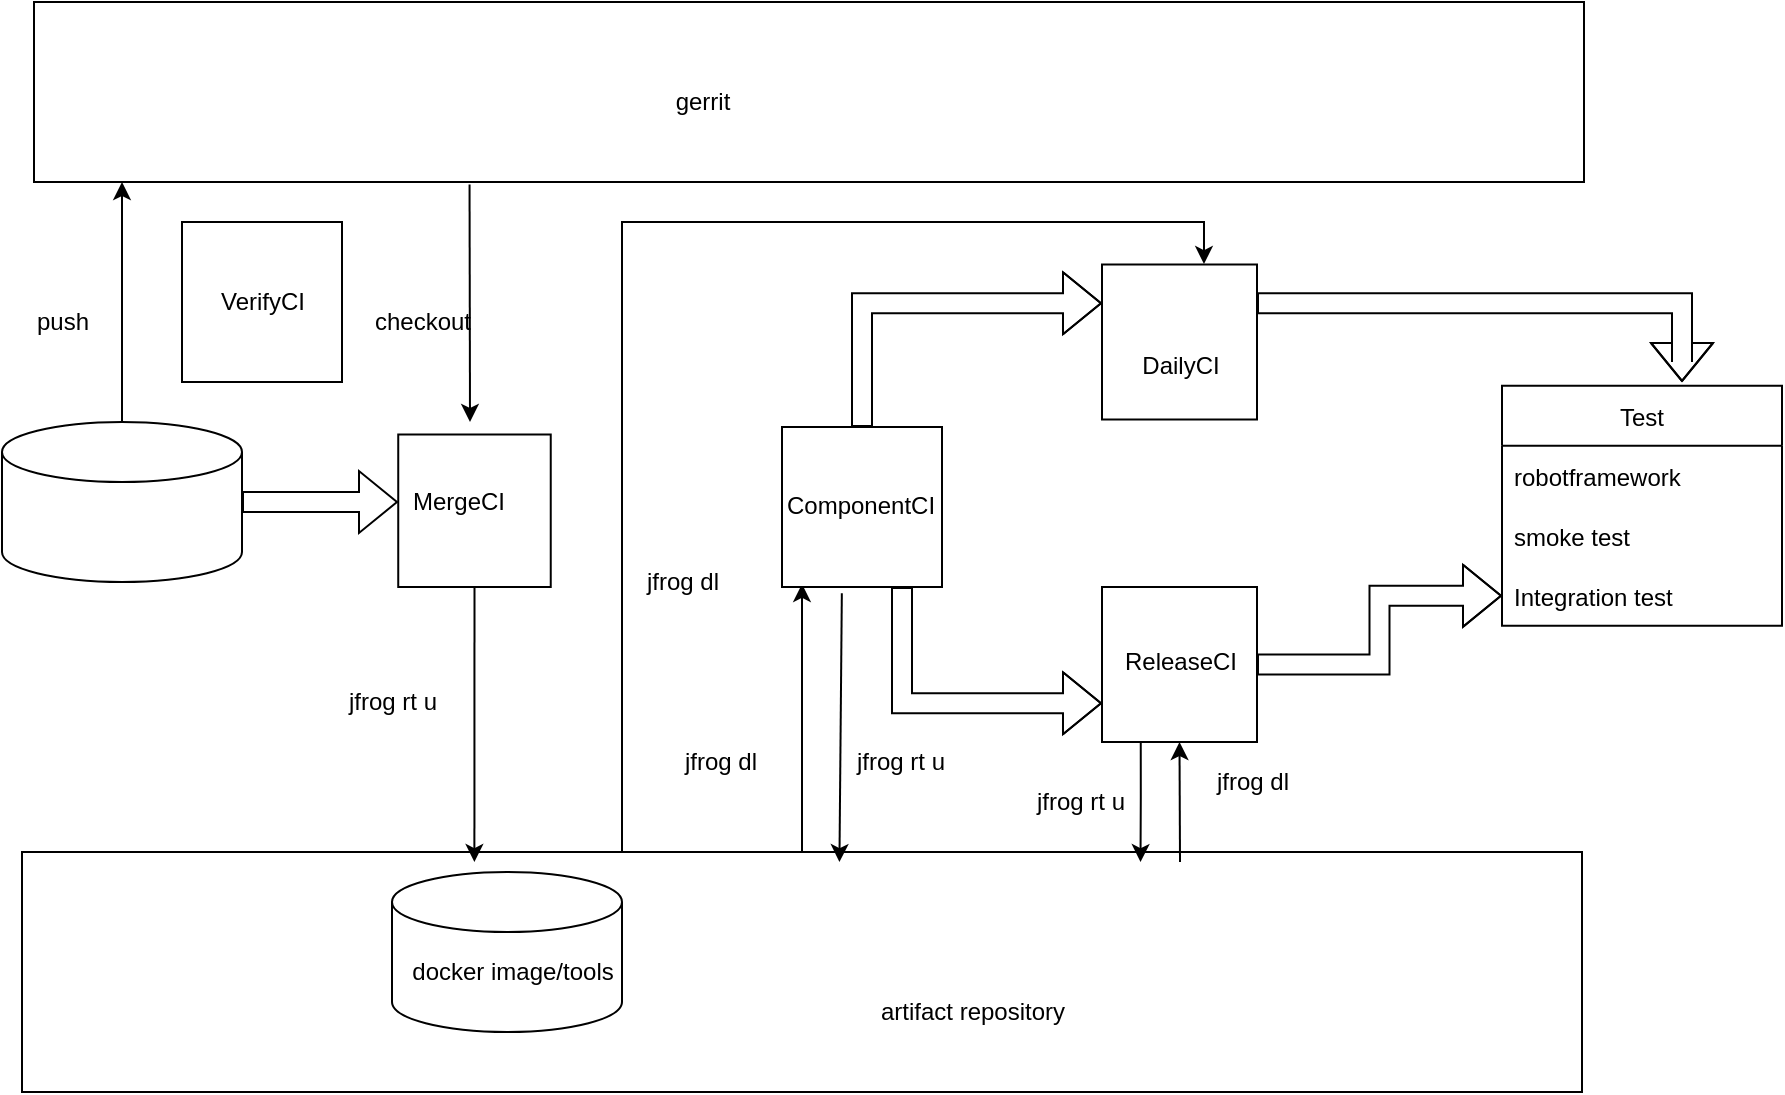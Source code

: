 <mxfile version="16.0.3" type="github">
  <diagram id="uMxS9zSxUYYA1IrVC04X" name="Page-1">
    <mxGraphModel dx="1182" dy="732" grid="1" gridSize="10" guides="1" tooltips="1" connect="1" arrows="1" fold="1" page="1" pageScale="1" pageWidth="827" pageHeight="1169" math="0" shadow="0">
      <root>
        <mxCell id="0" />
        <mxCell id="1" parent="0" />
        <mxCell id="4pE7KUQ0on6KTjlB-q4L-1" value="" style="rounded=0;whiteSpace=wrap;html=1;" parent="1" vertex="1">
          <mxGeometry x="26" y="110" width="775" height="90" as="geometry" />
        </mxCell>
        <mxCell id="4pE7KUQ0on6KTjlB-q4L-62" style="edgeStyle=orthogonalEdgeStyle;rounded=0;orthogonalLoop=1;jettySize=auto;html=1;exitX=0.5;exitY=0;exitDx=0;exitDy=0;entryX=0.125;entryY=0.981;entryDx=0;entryDy=0;entryPerimeter=0;fontFamily=Helvetica;" parent="1" source="4pE7KUQ0on6KTjlB-q4L-2" target="4pE7KUQ0on6KTjlB-q4L-8" edge="1">
          <mxGeometry relative="1" as="geometry" />
        </mxCell>
        <mxCell id="4pE7KUQ0on6KTjlB-q4L-2" value="" style="rounded=0;whiteSpace=wrap;html=1;" parent="1" vertex="1">
          <mxGeometry x="20" y="535" width="780" height="120" as="geometry" />
        </mxCell>
        <mxCell id="4pE7KUQ0on6KTjlB-q4L-3" value="" style="shape=cylinder3;whiteSpace=wrap;html=1;boundedLbl=1;backgroundOutline=1;size=15;" parent="1" vertex="1">
          <mxGeometry x="205" y="545" width="115" height="80" as="geometry" />
        </mxCell>
        <mxCell id="4pE7KUQ0on6KTjlB-q4L-60" style="edgeStyle=orthogonalEdgeStyle;shape=flexArrow;rounded=0;orthogonalLoop=1;jettySize=auto;html=1;exitX=1;exitY=0.5;exitDx=0;exitDy=0;exitPerimeter=0;entryX=-0.002;entryY=0.5;entryDx=0;entryDy=0;entryPerimeter=0;fontFamily=Helvetica;" parent="1" source="4pE7KUQ0on6KTjlB-q4L-4" target="4pE7KUQ0on6KTjlB-q4L-13" edge="1">
          <mxGeometry relative="1" as="geometry" />
        </mxCell>
        <mxCell id="4pE7KUQ0on6KTjlB-q4L-4" value="" style="shape=cylinder3;whiteSpace=wrap;html=1;boundedLbl=1;backgroundOutline=1;size=15;fontFamily=Helvetica;" parent="1" vertex="1">
          <mxGeometry x="10" y="320" width="120" height="80" as="geometry" />
        </mxCell>
        <mxCell id="4pE7KUQ0on6KTjlB-q4L-18" style="edgeStyle=orthogonalEdgeStyle;rounded=0;orthogonalLoop=1;jettySize=auto;html=1;fontFamily=Helvetica;" parent="1" edge="1">
          <mxGeometry relative="1" as="geometry">
            <mxPoint x="70" y="200" as="targetPoint" />
            <mxPoint x="70" y="320" as="sourcePoint" />
          </mxGeometry>
        </mxCell>
        <mxCell id="4pE7KUQ0on6KTjlB-q4L-6" value="docker image/tools" style="text;html=1;resizable=0;autosize=1;align=center;verticalAlign=middle;points=[];fillColor=none;strokeColor=none;rounded=0;fontFamily=Helvetica;" parent="1" vertex="1">
          <mxGeometry x="205" y="585" width="120" height="20" as="geometry" />
        </mxCell>
        <mxCell id="4pE7KUQ0on6KTjlB-q4L-7" value="artifact repository" style="text;html=1;resizable=0;autosize=1;align=center;verticalAlign=middle;points=[];fillColor=none;strokeColor=none;rounded=0;fontFamily=Helvetica;" parent="1" vertex="1">
          <mxGeometry x="440" y="605" width="110" height="20" as="geometry" />
        </mxCell>
        <mxCell id="4pE7KUQ0on6KTjlB-q4L-38" style="edgeStyle=orthogonalEdgeStyle;shape=flexArrow;rounded=0;orthogonalLoop=1;jettySize=auto;html=1;exitX=0.5;exitY=0;exitDx=0;exitDy=0;entryX=0;entryY=0.25;entryDx=0;entryDy=0;fontFamily=Helvetica;" parent="1" source="4pE7KUQ0on6KTjlB-q4L-8" target="4pE7KUQ0on6KTjlB-q4L-16" edge="1">
          <mxGeometry relative="1" as="geometry" />
        </mxCell>
        <mxCell id="4pE7KUQ0on6KTjlB-q4L-39" style="edgeStyle=orthogonalEdgeStyle;shape=flexArrow;rounded=0;orthogonalLoop=1;jettySize=auto;html=1;exitX=0.75;exitY=1;exitDx=0;exitDy=0;entryX=0;entryY=0.75;entryDx=0;entryDy=0;fontFamily=Helvetica;" parent="1" source="4pE7KUQ0on6KTjlB-q4L-8" target="4pE7KUQ0on6KTjlB-q4L-14" edge="1">
          <mxGeometry relative="1" as="geometry" />
        </mxCell>
        <mxCell id="4pE7KUQ0on6KTjlB-q4L-8" value="" style="whiteSpace=wrap;html=1;aspect=fixed;fontFamily=Helvetica;" parent="1" vertex="1">
          <mxGeometry x="400" y="322.5" width="80" height="80" as="geometry" />
        </mxCell>
        <mxCell id="4pE7KUQ0on6KTjlB-q4L-9" value="ComponentCI" style="text;html=1;resizable=0;autosize=1;align=center;verticalAlign=middle;points=[];fillColor=none;strokeColor=none;rounded=0;fontFamily=Helvetica;" parent="1" vertex="1">
          <mxGeometry x="393.75" y="351.88" width="90" height="20" as="geometry" />
        </mxCell>
        <mxCell id="4pE7KUQ0on6KTjlB-q4L-10" value="" style="whiteSpace=wrap;html=1;aspect=fixed;fontFamily=Helvetica;" parent="1" vertex="1">
          <mxGeometry x="100" y="220" width="80" height="80" as="geometry" />
        </mxCell>
        <mxCell id="4pE7KUQ0on6KTjlB-q4L-11" value="VerifyCI" style="text;html=1;resizable=0;autosize=1;align=center;verticalAlign=middle;points=[];fillColor=none;strokeColor=none;rounded=0;fontFamily=Helvetica;" parent="1" vertex="1">
          <mxGeometry x="110" y="250" width="60" height="20" as="geometry" />
        </mxCell>
        <mxCell id="4pE7KUQ0on6KTjlB-q4L-61" style="edgeStyle=orthogonalEdgeStyle;rounded=0;orthogonalLoop=1;jettySize=auto;html=1;exitX=0.5;exitY=1;exitDx=0;exitDy=0;entryX=0.29;entryY=0.042;entryDx=0;entryDy=0;entryPerimeter=0;fontFamily=Helvetica;" parent="1" source="4pE7KUQ0on6KTjlB-q4L-12" target="4pE7KUQ0on6KTjlB-q4L-2" edge="1">
          <mxGeometry relative="1" as="geometry" />
        </mxCell>
        <mxCell id="4pE7KUQ0on6KTjlB-q4L-12" value="" style="whiteSpace=wrap;html=1;aspect=fixed;fontFamily=Helvetica;" parent="1" vertex="1">
          <mxGeometry x="208.12" y="326.25" width="76.25" height="76.25" as="geometry" />
        </mxCell>
        <mxCell id="4pE7KUQ0on6KTjlB-q4L-13" value="MergeCI" style="text;html=1;resizable=0;autosize=1;align=center;verticalAlign=middle;points=[];fillColor=none;strokeColor=none;rounded=0;fontFamily=Helvetica;" parent="1" vertex="1">
          <mxGeometry x="208.12" y="350" width="60" height="20" as="geometry" />
        </mxCell>
        <mxCell id="4pE7KUQ0on6KTjlB-q4L-57" style="edgeStyle=orthogonalEdgeStyle;shape=flexArrow;rounded=0;orthogonalLoop=1;jettySize=auto;html=1;exitX=1;exitY=0.5;exitDx=0;exitDy=0;fontFamily=Helvetica;" parent="1" source="4pE7KUQ0on6KTjlB-q4L-14" target="4pE7KUQ0on6KTjlB-q4L-54" edge="1">
          <mxGeometry relative="1" as="geometry" />
        </mxCell>
        <mxCell id="4pE7KUQ0on6KTjlB-q4L-65" style="edgeStyle=orthogonalEdgeStyle;rounded=0;orthogonalLoop=1;jettySize=auto;html=1;exitX=0.25;exitY=1;exitDx=0;exitDy=0;entryX=0.717;entryY=0.042;entryDx=0;entryDy=0;entryPerimeter=0;fontFamily=Helvetica;" parent="1" source="4pE7KUQ0on6KTjlB-q4L-14" target="4pE7KUQ0on6KTjlB-q4L-2" edge="1">
          <mxGeometry relative="1" as="geometry" />
        </mxCell>
        <mxCell id="4pE7KUQ0on6KTjlB-q4L-14" value="" style="whiteSpace=wrap;html=1;aspect=fixed;fontFamily=Helvetica;" parent="1" vertex="1">
          <mxGeometry x="560" y="402.5" width="77.5" height="77.5" as="geometry" />
        </mxCell>
        <mxCell id="4pE7KUQ0on6KTjlB-q4L-15" value="ReleaseCI" style="text;html=1;resizable=0;autosize=1;align=center;verticalAlign=middle;points=[];fillColor=none;strokeColor=none;rounded=0;fontFamily=Helvetica;" parent="1" vertex="1">
          <mxGeometry x="563.75" y="430" width="70" height="20" as="geometry" />
        </mxCell>
        <mxCell id="4pE7KUQ0on6KTjlB-q4L-56" style="edgeStyle=orthogonalEdgeStyle;shape=flexArrow;rounded=0;orthogonalLoop=1;jettySize=auto;html=1;exitX=1;exitY=0.25;exitDx=0;exitDy=0;fontFamily=Helvetica;" parent="1" source="4pE7KUQ0on6KTjlB-q4L-16" edge="1">
          <mxGeometry relative="1" as="geometry">
            <mxPoint x="850" y="300" as="targetPoint" />
            <Array as="points">
              <mxPoint x="850" y="261" />
              <mxPoint x="850" y="290" />
            </Array>
          </mxGeometry>
        </mxCell>
        <mxCell id="4pE7KUQ0on6KTjlB-q4L-16" value="" style="whiteSpace=wrap;html=1;aspect=fixed;fontFamily=Helvetica;" parent="1" vertex="1">
          <mxGeometry x="560" y="241.25" width="77.5" height="77.5" as="geometry" />
        </mxCell>
        <mxCell id="4pE7KUQ0on6KTjlB-q4L-17" value="DailyCI" style="text;html=1;resizable=0;autosize=1;align=center;verticalAlign=middle;points=[];fillColor=none;strokeColor=none;rounded=0;fontFamily=Helvetica;" parent="1" vertex="1">
          <mxGeometry x="573.75" y="281.88" width="50" height="20" as="geometry" />
        </mxCell>
        <mxCell id="4pE7KUQ0on6KTjlB-q4L-19" value="gerrit" style="text;html=1;resizable=0;autosize=1;align=center;verticalAlign=middle;points=[];fillColor=none;strokeColor=none;rounded=0;fontFamily=Helvetica;" parent="1" vertex="1">
          <mxGeometry x="340" y="150" width="40" height="20" as="geometry" />
        </mxCell>
        <mxCell id="4pE7KUQ0on6KTjlB-q4L-20" value="push" style="text;html=1;resizable=0;autosize=1;align=center;verticalAlign=middle;points=[];fillColor=none;strokeColor=none;rounded=0;fontFamily=Helvetica;" parent="1" vertex="1">
          <mxGeometry x="20" y="260" width="40" height="20" as="geometry" />
        </mxCell>
        <mxCell id="4pE7KUQ0on6KTjlB-q4L-23" value="checkout" style="text;html=1;resizable=0;autosize=1;align=center;verticalAlign=middle;points=[];fillColor=none;strokeColor=none;rounded=0;fontFamily=Helvetica;" parent="1" vertex="1">
          <mxGeometry x="190" y="260" width="60" height="20" as="geometry" />
        </mxCell>
        <mxCell id="4pE7KUQ0on6KTjlB-q4L-24" value="jfrog rt u" style="text;html=1;resizable=0;autosize=1;align=center;verticalAlign=middle;points=[];fillColor=none;strokeColor=none;rounded=0;fontFamily=Helvetica;" parent="1" vertex="1">
          <mxGeometry x="175" y="450" width="60" height="20" as="geometry" />
        </mxCell>
        <mxCell id="4pE7KUQ0on6KTjlB-q4L-34" value="jfrog rt u" style="text;html=1;resizable=0;autosize=1;align=center;verticalAlign=middle;points=[];fillColor=none;strokeColor=none;rounded=0;fontFamily=Helvetica;" parent="1" vertex="1">
          <mxGeometry x="428.75" y="480" width="60" height="20" as="geometry" />
        </mxCell>
        <mxCell id="4pE7KUQ0on6KTjlB-q4L-35" value="" style="endArrow=classic;html=1;rounded=0;fontFamily=Helvetica;exitX=0.281;exitY=1.014;exitDx=0;exitDy=0;exitPerimeter=0;" parent="1" source="4pE7KUQ0on6KTjlB-q4L-1" edge="1">
          <mxGeometry width="50" height="50" relative="1" as="geometry">
            <mxPoint x="210" y="285" as="sourcePoint" />
            <mxPoint x="244" y="320" as="targetPoint" />
          </mxGeometry>
        </mxCell>
        <mxCell id="4pE7KUQ0on6KTjlB-q4L-36" value="" style="endArrow=classic;html=1;rounded=0;fontFamily=Helvetica;exitX=0.374;exitY=1.039;exitDx=0;exitDy=0;exitPerimeter=0;entryX=0.524;entryY=0.042;entryDx=0;entryDy=0;entryPerimeter=0;" parent="1" source="4pE7KUQ0on6KTjlB-q4L-8" target="4pE7KUQ0on6KTjlB-q4L-2" edge="1">
          <mxGeometry width="50" height="50" relative="1" as="geometry">
            <mxPoint x="433.75" y="460" as="sourcePoint" />
            <mxPoint x="429" y="520" as="targetPoint" />
          </mxGeometry>
        </mxCell>
        <mxCell id="4pE7KUQ0on6KTjlB-q4L-51" value="Test" style="swimlane;fontStyle=0;childLayout=stackLayout;horizontal=1;startSize=30;horizontalStack=0;resizeParent=1;resizeParentMax=0;resizeLast=0;collapsible=1;marginBottom=0;fontFamily=Helvetica;" parent="1" vertex="1">
          <mxGeometry x="760" y="301.88" width="140" height="120" as="geometry" />
        </mxCell>
        <mxCell id="4pE7KUQ0on6KTjlB-q4L-52" value="robotframework" style="text;strokeColor=none;fillColor=none;align=left;verticalAlign=middle;spacingLeft=4;spacingRight=4;overflow=hidden;points=[[0,0.5],[1,0.5]];portConstraint=eastwest;rotatable=0;fontFamily=Helvetica;" parent="4pE7KUQ0on6KTjlB-q4L-51" vertex="1">
          <mxGeometry y="30" width="140" height="30" as="geometry" />
        </mxCell>
        <mxCell id="4pE7KUQ0on6KTjlB-q4L-53" value="smoke test" style="text;strokeColor=none;fillColor=none;align=left;verticalAlign=middle;spacingLeft=4;spacingRight=4;overflow=hidden;points=[[0,0.5],[1,0.5]];portConstraint=eastwest;rotatable=0;fontFamily=Helvetica;" parent="4pE7KUQ0on6KTjlB-q4L-51" vertex="1">
          <mxGeometry y="60" width="140" height="30" as="geometry" />
        </mxCell>
        <mxCell id="4pE7KUQ0on6KTjlB-q4L-54" value="Integration test" style="text;strokeColor=none;fillColor=none;align=left;verticalAlign=middle;spacingLeft=4;spacingRight=4;overflow=hidden;points=[[0,0.5],[1,0.5]];portConstraint=eastwest;rotatable=0;fontFamily=Helvetica;" parent="4pE7KUQ0on6KTjlB-q4L-51" vertex="1">
          <mxGeometry y="90" width="140" height="30" as="geometry" />
        </mxCell>
        <mxCell id="4pE7KUQ0on6KTjlB-q4L-63" value="jfrog dl" style="text;html=1;resizable=0;autosize=1;align=center;verticalAlign=middle;points=[];fillColor=none;strokeColor=none;rounded=0;fontFamily=Helvetica;" parent="1" vertex="1">
          <mxGeometry x="343.75" y="480" width="50" height="20" as="geometry" />
        </mxCell>
        <mxCell id="4pE7KUQ0on6KTjlB-q4L-67" value="jfrog rt u" style="text;html=1;resizable=0;autosize=1;align=center;verticalAlign=middle;points=[];fillColor=none;strokeColor=none;rounded=0;fontFamily=Helvetica;" parent="1" vertex="1">
          <mxGeometry x="518.75" y="500" width="60" height="20" as="geometry" />
        </mxCell>
        <mxCell id="4pE7KUQ0on6KTjlB-q4L-68" value="jfrog dl" style="text;html=1;resizable=0;autosize=1;align=center;verticalAlign=middle;points=[];fillColor=none;strokeColor=none;rounded=0;fontFamily=Helvetica;" parent="1" vertex="1">
          <mxGeometry x="610" y="490" width="50" height="20" as="geometry" />
        </mxCell>
        <mxCell id="4pE7KUQ0on6KTjlB-q4L-69" value="" style="endArrow=classic;html=1;rounded=0;fontFamily=Helvetica;entryX=0.658;entryY=-0.003;entryDx=0;entryDy=0;entryPerimeter=0;" parent="1" target="4pE7KUQ0on6KTjlB-q4L-16" edge="1">
          <mxGeometry width="50" height="50" relative="1" as="geometry">
            <mxPoint x="320" y="535" as="sourcePoint" />
            <mxPoint x="370" y="485" as="targetPoint" />
            <Array as="points">
              <mxPoint x="320" y="260" />
              <mxPoint x="320" y="220" />
              <mxPoint x="611" y="220" />
            </Array>
          </mxGeometry>
        </mxCell>
        <mxCell id="4pE7KUQ0on6KTjlB-q4L-70" value="jfrog dl" style="text;html=1;resizable=0;autosize=1;align=center;verticalAlign=middle;points=[];fillColor=none;strokeColor=none;rounded=0;fontFamily=Helvetica;" parent="1" vertex="1">
          <mxGeometry x="325" y="390" width="50" height="20" as="geometry" />
        </mxCell>
        <mxCell id="T3O_rZqb_Dg1Fm7BCMoZ-2" value="" style="endArrow=classic;html=1;rounded=0;fontFamily=Helvetica;entryX=0.5;entryY=1;entryDx=0;entryDy=0;" parent="1" target="4pE7KUQ0on6KTjlB-q4L-14" edge="1">
          <mxGeometry width="50" height="50" relative="1" as="geometry">
            <mxPoint x="599" y="540" as="sourcePoint" />
            <mxPoint x="630" y="450" as="targetPoint" />
          </mxGeometry>
        </mxCell>
      </root>
    </mxGraphModel>
  </diagram>
</mxfile>
